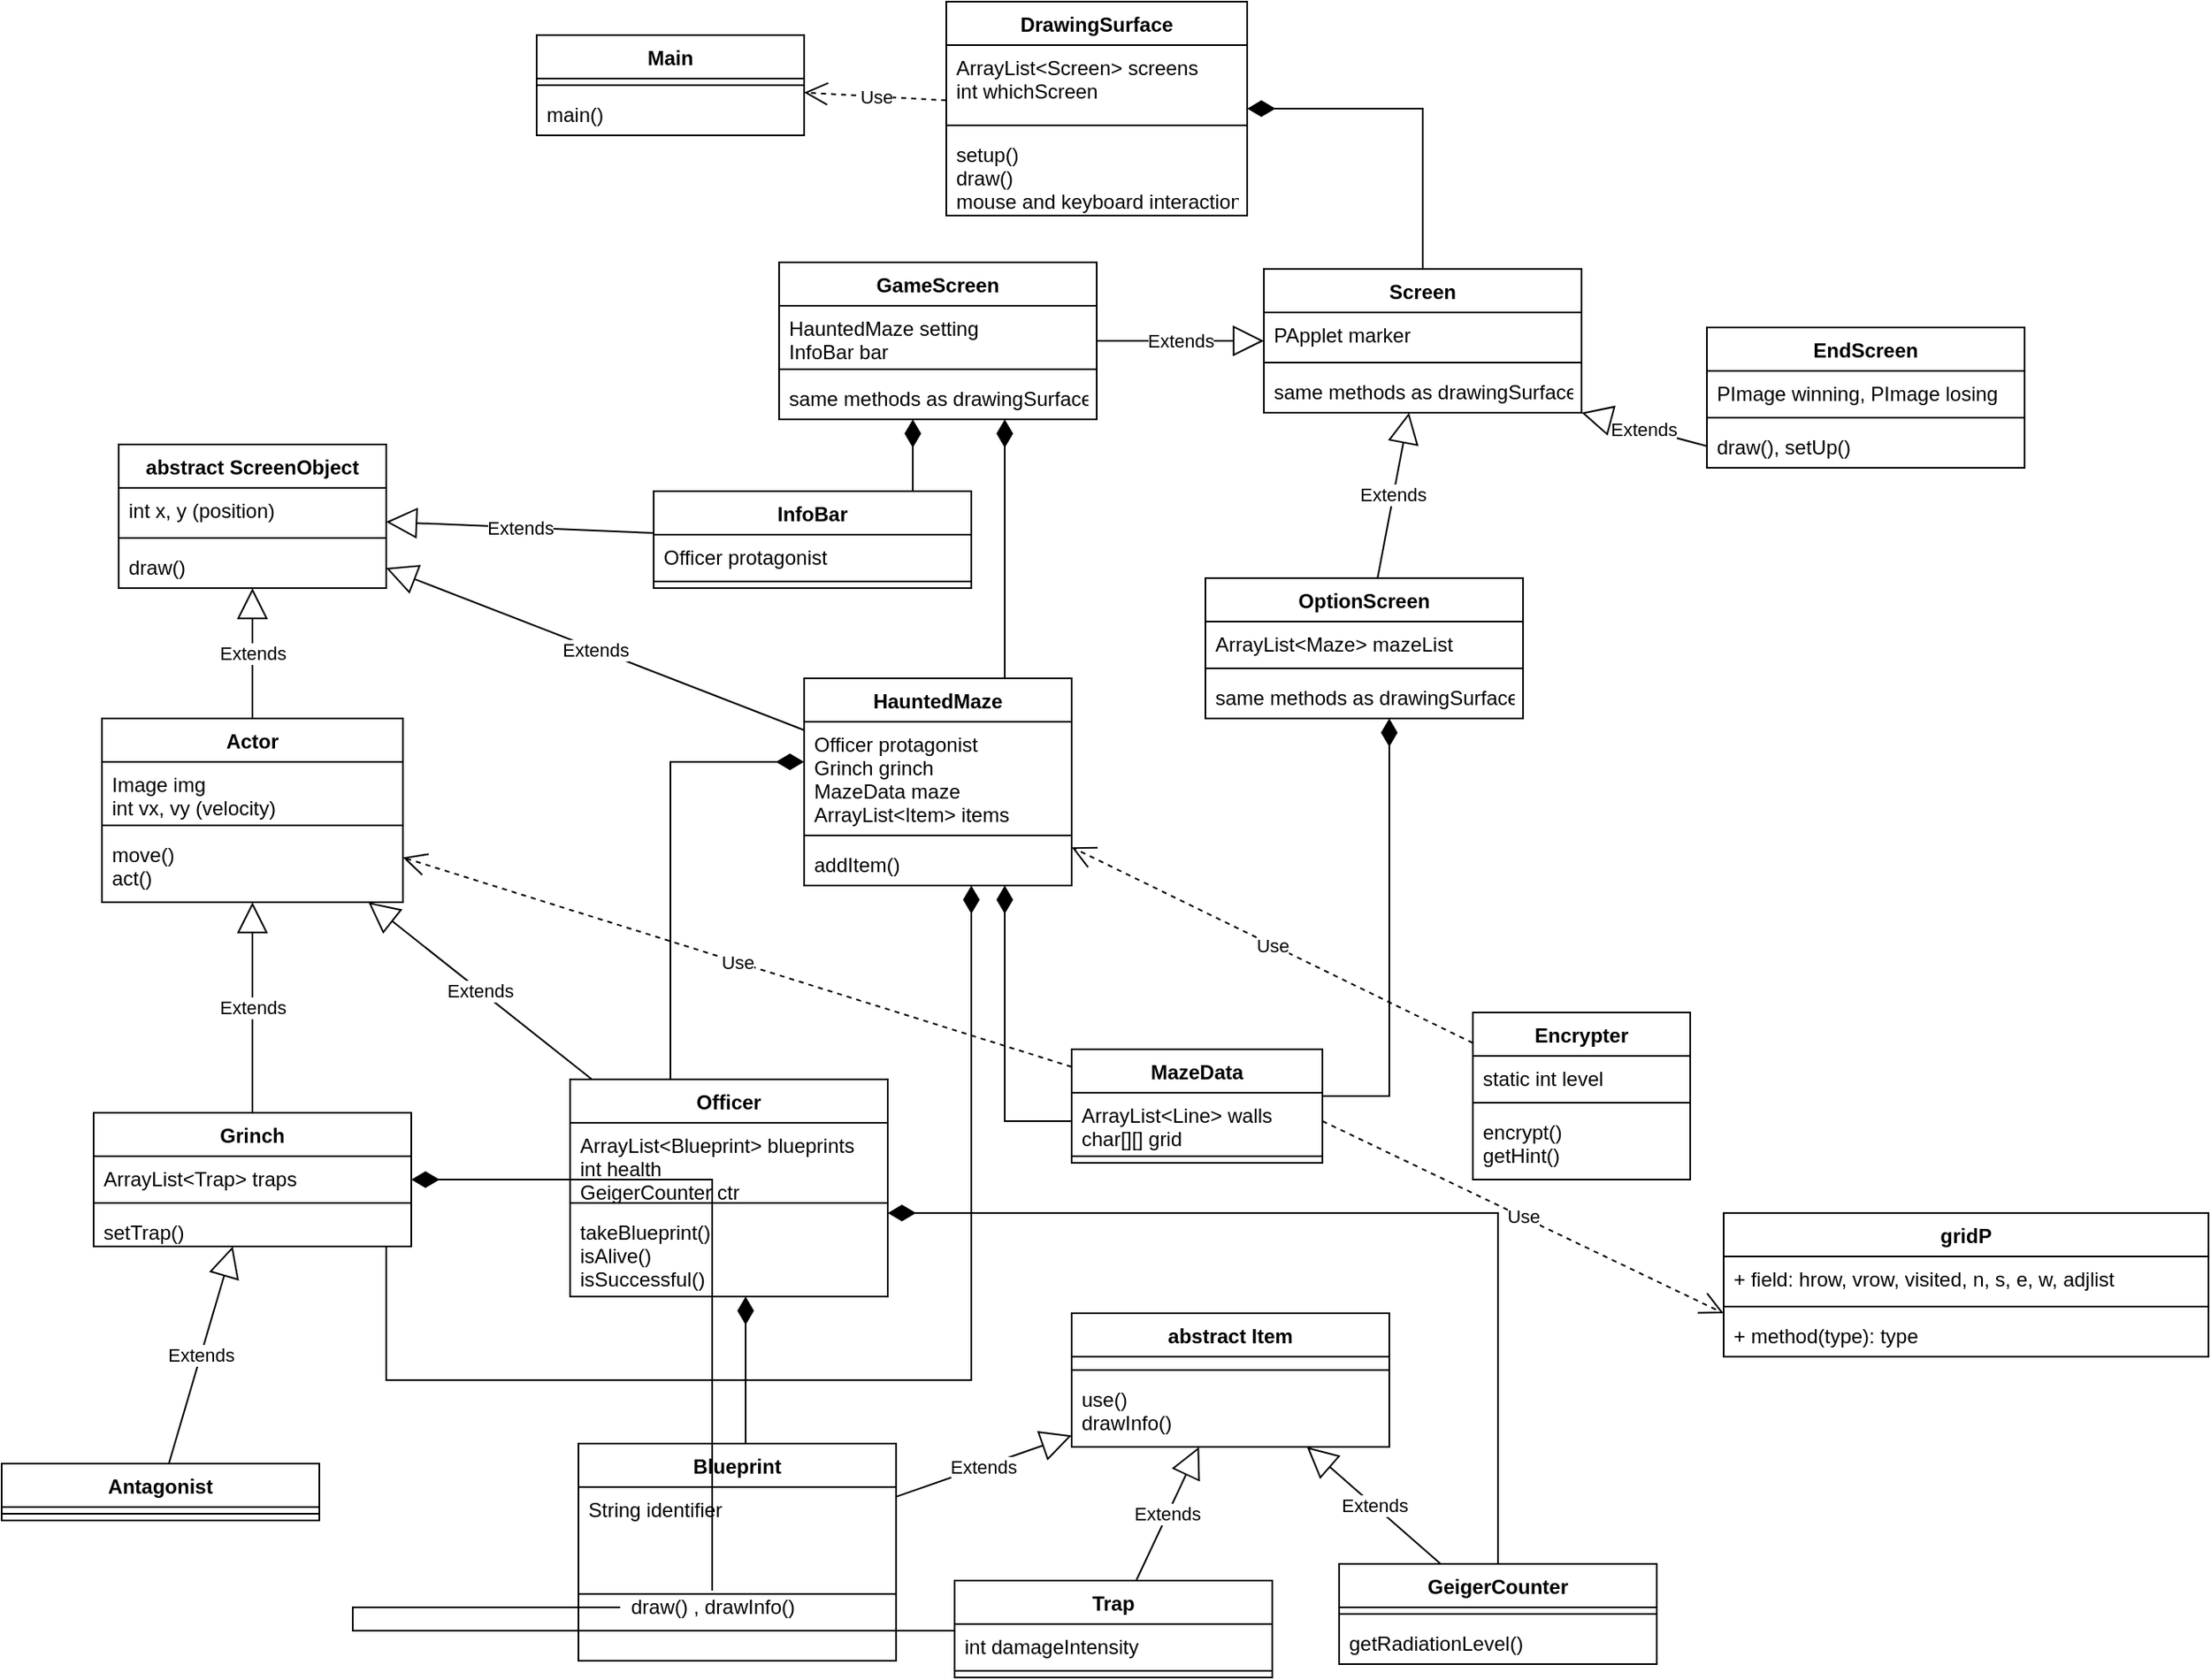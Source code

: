 <mxfile version="18.1.1" type="google"><diagram id="pW90OQ_8UJsw4bakobh_" name="Page-1"><mxGraphModel grid="1" page="1" gridSize="10" guides="1" tooltips="1" connect="1" arrows="1" fold="1" pageScale="1" pageWidth="850" pageHeight="1100" math="0" shadow="0"><root><mxCell id="0"/><mxCell id="1" parent="0"/><mxCell id="yHCj20o61x-v5K5-udPb-1" value="Main" style="swimlane;fontStyle=1;align=center;verticalAlign=top;childLayout=stackLayout;horizontal=1;startSize=26;horizontalStack=0;resizeParent=1;resizeParentMax=0;resizeLast=0;collapsible=1;marginBottom=0;" vertex="1" parent="1"><mxGeometry x="450" y="-165" width="160" height="60" as="geometry"/></mxCell><mxCell id="yHCj20o61x-v5K5-udPb-3" value="" style="line;strokeWidth=1;fillColor=none;align=left;verticalAlign=middle;spacingTop=-1;spacingLeft=3;spacingRight=3;rotatable=0;labelPosition=right;points=[];portConstraint=eastwest;" vertex="1" parent="yHCj20o61x-v5K5-udPb-1"><mxGeometry y="26" width="160" height="8" as="geometry"/></mxCell><mxCell id="yHCj20o61x-v5K5-udPb-4" value="main()" style="text;strokeColor=none;fillColor=none;align=left;verticalAlign=top;spacingLeft=4;spacingRight=4;overflow=hidden;rotatable=0;points=[[0,0.5],[1,0.5]];portConstraint=eastwest;" vertex="1" parent="yHCj20o61x-v5K5-udPb-1"><mxGeometry y="34" width="160" height="26" as="geometry"/></mxCell><mxCell id="yHCj20o61x-v5K5-udPb-10" value="DrawingSurface" style="swimlane;fontStyle=1;align=center;verticalAlign=top;childLayout=stackLayout;horizontal=1;startSize=26;horizontalStack=0;resizeParent=1;resizeParentMax=0;resizeLast=0;collapsible=1;marginBottom=0;" vertex="1" parent="1"><mxGeometry x="695" y="-185" width="180" height="128" as="geometry"/></mxCell><mxCell id="yHCj20o61x-v5K5-udPb-11" value="ArrayList&lt;Screen&gt; screens&#10;int whichScreen" style="text;strokeColor=none;fillColor=none;align=left;verticalAlign=top;spacingLeft=4;spacingRight=4;overflow=hidden;rotatable=0;points=[[0,0.5],[1,0.5]];portConstraint=eastwest;" vertex="1" parent="yHCj20o61x-v5K5-udPb-10"><mxGeometry y="26" width="180" height="44" as="geometry"/></mxCell><mxCell id="yHCj20o61x-v5K5-udPb-12" value="" style="line;strokeWidth=1;fillColor=none;align=left;verticalAlign=middle;spacingTop=-1;spacingLeft=3;spacingRight=3;rotatable=0;labelPosition=right;points=[];portConstraint=eastwest;" vertex="1" parent="yHCj20o61x-v5K5-udPb-10"><mxGeometry y="70" width="180" height="8" as="geometry"/></mxCell><mxCell id="yHCj20o61x-v5K5-udPb-13" value="setup()&#10;draw()&#10;mouse and keyboard interactions" style="text;strokeColor=none;fillColor=none;align=left;verticalAlign=top;spacingLeft=4;spacingRight=4;overflow=hidden;rotatable=0;points=[[0,0.5],[1,0.5]];portConstraint=eastwest;" vertex="1" parent="yHCj20o61x-v5K5-udPb-10"><mxGeometry y="78" width="180" height="50" as="geometry"/></mxCell><mxCell id="yHCj20o61x-v5K5-udPb-14" value="MazeData" style="swimlane;fontStyle=1;align=center;verticalAlign=top;childLayout=stackLayout;horizontal=1;startSize=26;horizontalStack=0;resizeParent=1;resizeParentMax=0;resizeLast=0;collapsible=1;marginBottom=0;" vertex="1" parent="1"><mxGeometry x="770" y="442" width="150" height="68" as="geometry"/></mxCell><mxCell id="yHCj20o61x-v5K5-udPb-15" value="ArrayList&lt;Line&gt; walls&#10;char[][] grid" style="text;strokeColor=none;fillColor=none;align=left;verticalAlign=top;spacingLeft=4;spacingRight=4;overflow=hidden;rotatable=0;points=[[0,0.5],[1,0.5]];portConstraint=eastwest;" vertex="1" parent="yHCj20o61x-v5K5-udPb-14"><mxGeometry y="26" width="150" height="34" as="geometry"/></mxCell><mxCell id="yHCj20o61x-v5K5-udPb-16" value="" style="line;strokeWidth=1;fillColor=none;align=left;verticalAlign=middle;spacingTop=-1;spacingLeft=3;spacingRight=3;rotatable=0;labelPosition=right;points=[];portConstraint=eastwest;" vertex="1" parent="yHCj20o61x-v5K5-udPb-14"><mxGeometry y="60" width="150" height="8" as="geometry"/></mxCell><mxCell id="yHCj20o61x-v5K5-udPb-18" value="Actor" style="swimlane;fontStyle=1;align=center;verticalAlign=top;childLayout=stackLayout;horizontal=1;startSize=26;horizontalStack=0;resizeParent=1;resizeParentMax=0;resizeLast=0;collapsible=1;marginBottom=0;" vertex="1" parent="1"><mxGeometry x="190" y="244" width="180" height="110" as="geometry"/></mxCell><mxCell id="yHCj20o61x-v5K5-udPb-19" value="Image img&#10;int vx, vy (velocity)" style="text;strokeColor=none;fillColor=none;align=left;verticalAlign=top;spacingLeft=4;spacingRight=4;overflow=hidden;rotatable=0;points=[[0,0.5],[1,0.5]];portConstraint=eastwest;" vertex="1" parent="yHCj20o61x-v5K5-udPb-18"><mxGeometry y="26" width="180" height="34" as="geometry"/></mxCell><mxCell id="yHCj20o61x-v5K5-udPb-20" value="" style="line;strokeWidth=1;fillColor=none;align=left;verticalAlign=middle;spacingTop=-1;spacingLeft=3;spacingRight=3;rotatable=0;labelPosition=right;points=[];portConstraint=eastwest;" vertex="1" parent="yHCj20o61x-v5K5-udPb-18"><mxGeometry y="60" width="180" height="8" as="geometry"/></mxCell><mxCell id="yHCj20o61x-v5K5-udPb-21" value="move()&#10;act()" style="text;strokeColor=none;fillColor=none;align=left;verticalAlign=top;spacingLeft=4;spacingRight=4;overflow=hidden;rotatable=0;points=[[0,0.5],[1,0.5]];portConstraint=eastwest;" vertex="1" parent="yHCj20o61x-v5K5-udPb-18"><mxGeometry y="68" width="180" height="42" as="geometry"/></mxCell><mxCell id="Jb5gRR8Yp7NbjTiG_MTE-2" value="abstract ScreenObject" style="swimlane;fontStyle=1;align=center;verticalAlign=top;childLayout=stackLayout;horizontal=1;startSize=26;horizontalStack=0;resizeParent=1;resizeParentMax=0;resizeLast=0;collapsible=1;marginBottom=0;" vertex="1" parent="1"><mxGeometry x="200" y="80" width="160" height="86" as="geometry"/></mxCell><mxCell id="Jb5gRR8Yp7NbjTiG_MTE-3" value="int x, y (position)" style="text;strokeColor=none;fillColor=none;align=left;verticalAlign=top;spacingLeft=4;spacingRight=4;overflow=hidden;rotatable=0;points=[[0,0.5],[1,0.5]];portConstraint=eastwest;" vertex="1" parent="Jb5gRR8Yp7NbjTiG_MTE-2"><mxGeometry y="26" width="160" height="26" as="geometry"/></mxCell><mxCell id="Jb5gRR8Yp7NbjTiG_MTE-4" value="" style="line;strokeWidth=1;fillColor=none;align=left;verticalAlign=middle;spacingTop=-1;spacingLeft=3;spacingRight=3;rotatable=0;labelPosition=right;points=[];portConstraint=eastwest;" vertex="1" parent="Jb5gRR8Yp7NbjTiG_MTE-2"><mxGeometry y="52" width="160" height="8" as="geometry"/></mxCell><mxCell id="Jb5gRR8Yp7NbjTiG_MTE-5" value="draw()" style="text;strokeColor=none;fillColor=none;align=left;verticalAlign=top;spacingLeft=4;spacingRight=4;overflow=hidden;rotatable=0;points=[[0,0.5],[1,0.5]];portConstraint=eastwest;" vertex="1" parent="Jb5gRR8Yp7NbjTiG_MTE-2"><mxGeometry y="60" width="160" height="26" as="geometry"/></mxCell><mxCell id="Jb5gRR8Yp7NbjTiG_MTE-6" value="Officer" style="swimlane;fontStyle=1;align=center;verticalAlign=top;childLayout=stackLayout;horizontal=1;startSize=26;horizontalStack=0;resizeParent=1;resizeParentMax=0;resizeLast=0;collapsible=1;marginBottom=0;" vertex="1" parent="1"><mxGeometry x="470" y="460" width="190" height="130" as="geometry"/></mxCell><mxCell id="Jb5gRR8Yp7NbjTiG_MTE-7" value="ArrayList&lt;Blueprint&gt; blueprints&#10;int health&#10;GeigerCounter ctr" style="text;strokeColor=none;fillColor=none;align=left;verticalAlign=top;spacingLeft=4;spacingRight=4;overflow=hidden;rotatable=0;points=[[0,0.5],[1,0.5]];portConstraint=eastwest;" vertex="1" parent="Jb5gRR8Yp7NbjTiG_MTE-6"><mxGeometry y="26" width="190" height="44" as="geometry"/></mxCell><mxCell id="Jb5gRR8Yp7NbjTiG_MTE-8" value="" style="line;strokeWidth=1;fillColor=none;align=left;verticalAlign=middle;spacingTop=-1;spacingLeft=3;spacingRight=3;rotatable=0;labelPosition=right;points=[];portConstraint=eastwest;" vertex="1" parent="Jb5gRR8Yp7NbjTiG_MTE-6"><mxGeometry y="70" width="190" height="8" as="geometry"/></mxCell><mxCell id="Jb5gRR8Yp7NbjTiG_MTE-9" value="takeBlueprint()&#10;isAlive()&#10;isSuccessful()" style="text;strokeColor=none;fillColor=none;align=left;verticalAlign=top;spacingLeft=4;spacingRight=4;overflow=hidden;rotatable=0;points=[[0,0.5],[1,0.5]];portConstraint=eastwest;" vertex="1" parent="Jb5gRR8Yp7NbjTiG_MTE-6"><mxGeometry y="78" width="190" height="52" as="geometry"/></mxCell><mxCell id="Jb5gRR8Yp7NbjTiG_MTE-10" value="abstract Item" style="swimlane;fontStyle=1;align=center;verticalAlign=top;childLayout=stackLayout;horizontal=1;startSize=26;horizontalStack=0;resizeParent=1;resizeParentMax=0;resizeLast=0;collapsible=1;marginBottom=0;" vertex="1" parent="1"><mxGeometry x="770" y="600" width="190" height="80" as="geometry"/></mxCell><mxCell id="Jb5gRR8Yp7NbjTiG_MTE-11" value="&#10;" style="text;strokeColor=none;fillColor=none;align=left;verticalAlign=top;spacingLeft=4;spacingRight=4;overflow=hidden;rotatable=0;points=[[0,0.5],[1,0.5]];portConstraint=eastwest;" vertex="1" parent="Jb5gRR8Yp7NbjTiG_MTE-10"><mxGeometry y="26" width="190" height="4" as="geometry"/></mxCell><mxCell id="Jb5gRR8Yp7NbjTiG_MTE-12" value="" style="line;strokeWidth=1;fillColor=none;align=left;verticalAlign=middle;spacingTop=-1;spacingLeft=3;spacingRight=3;rotatable=0;labelPosition=right;points=[];portConstraint=eastwest;" vertex="1" parent="Jb5gRR8Yp7NbjTiG_MTE-10"><mxGeometry y="30" width="190" height="8" as="geometry"/></mxCell><mxCell id="Jb5gRR8Yp7NbjTiG_MTE-13" value="use()&#10;drawInfo()" style="text;strokeColor=none;fillColor=none;align=left;verticalAlign=top;spacingLeft=4;spacingRight=4;overflow=hidden;rotatable=0;points=[[0,0.5],[1,0.5]];portConstraint=eastwest;" vertex="1" parent="Jb5gRR8Yp7NbjTiG_MTE-10"><mxGeometry y="38" width="190" height="42" as="geometry"/></mxCell><mxCell id="Jb5gRR8Yp7NbjTiG_MTE-14" value="Grinch" style="swimlane;fontStyle=1;align=center;verticalAlign=top;childLayout=stackLayout;horizontal=1;startSize=26;horizontalStack=0;resizeParent=1;resizeParentMax=0;resizeLast=0;collapsible=1;marginBottom=0;" vertex="1" parent="1"><mxGeometry x="185" y="480" width="190" height="80" as="geometry"/></mxCell><mxCell id="Jb5gRR8Yp7NbjTiG_MTE-15" value="ArrayList&lt;Trap&gt; traps" style="text;strokeColor=none;fillColor=none;align=left;verticalAlign=top;spacingLeft=4;spacingRight=4;overflow=hidden;rotatable=0;points=[[0,0.5],[1,0.5]];portConstraint=eastwest;" vertex="1" parent="Jb5gRR8Yp7NbjTiG_MTE-14"><mxGeometry y="26" width="190" height="24" as="geometry"/></mxCell><mxCell id="Jb5gRR8Yp7NbjTiG_MTE-16" value="" style="line;strokeWidth=1;fillColor=none;align=left;verticalAlign=middle;spacingTop=-1;spacingLeft=3;spacingRight=3;rotatable=0;labelPosition=right;points=[];portConstraint=eastwest;" vertex="1" parent="Jb5gRR8Yp7NbjTiG_MTE-14"><mxGeometry y="50" width="190" height="8" as="geometry"/></mxCell><mxCell id="Jb5gRR8Yp7NbjTiG_MTE-17" value="setTrap()" style="text;strokeColor=none;fillColor=none;align=left;verticalAlign=top;spacingLeft=4;spacingRight=4;overflow=hidden;rotatable=0;points=[[0,0.5],[1,0.5]];portConstraint=eastwest;" vertex="1" parent="Jb5gRR8Yp7NbjTiG_MTE-14"><mxGeometry y="58" width="190" height="22" as="geometry"/></mxCell><mxCell id="kAOR88DuH-y8zSLnFXxE-10" value="Trap" style="swimlane;fontStyle=1;align=center;verticalAlign=top;childLayout=stackLayout;horizontal=1;startSize=26;horizontalStack=0;resizeParent=1;resizeParentMax=0;resizeLast=0;collapsible=1;marginBottom=0;" vertex="1" parent="1"><mxGeometry x="700" y="760" width="190" height="58" as="geometry"/></mxCell><mxCell id="kAOR88DuH-y8zSLnFXxE-11" value="int damageIntensity&#10;" style="text;strokeColor=none;fillColor=none;align=left;verticalAlign=top;spacingLeft=4;spacingRight=4;overflow=hidden;rotatable=0;points=[[0,0.5],[1,0.5]];portConstraint=eastwest;" vertex="1" parent="kAOR88DuH-y8zSLnFXxE-10"><mxGeometry y="26" width="190" height="24" as="geometry"/></mxCell><mxCell id="kAOR88DuH-y8zSLnFXxE-12" value="" style="line;strokeWidth=1;fillColor=none;align=left;verticalAlign=middle;spacingTop=-1;spacingLeft=3;spacingRight=3;rotatable=0;labelPosition=right;points=[];portConstraint=eastwest;" vertex="1" parent="kAOR88DuH-y8zSLnFXxE-10"><mxGeometry y="50" width="190" height="8" as="geometry"/></mxCell><mxCell id="kAOR88DuH-y8zSLnFXxE-18" value="Encrypter" style="swimlane;fontStyle=1;align=center;verticalAlign=top;childLayout=stackLayout;horizontal=1;startSize=26;horizontalStack=0;resizeParent=1;resizeParentMax=0;resizeLast=0;collapsible=1;marginBottom=0;" vertex="1" parent="1"><mxGeometry x="1010" y="420" width="130" height="100" as="geometry"/></mxCell><mxCell id="kAOR88DuH-y8zSLnFXxE-19" value="static int level" style="text;strokeColor=none;fillColor=none;align=left;verticalAlign=top;spacingLeft=4;spacingRight=4;overflow=hidden;rotatable=0;points=[[0,0.5],[1,0.5]];portConstraint=eastwest;" vertex="1" parent="kAOR88DuH-y8zSLnFXxE-18"><mxGeometry y="26" width="130" height="24" as="geometry"/></mxCell><mxCell id="kAOR88DuH-y8zSLnFXxE-20" value="" style="line;strokeWidth=1;fillColor=none;align=left;verticalAlign=middle;spacingTop=-1;spacingLeft=3;spacingRight=3;rotatable=0;labelPosition=right;points=[];portConstraint=eastwest;" vertex="1" parent="kAOR88DuH-y8zSLnFXxE-18"><mxGeometry y="50" width="130" height="8" as="geometry"/></mxCell><mxCell id="kAOR88DuH-y8zSLnFXxE-21" value="encrypt()&#10;getHint()&#10;" style="text;strokeColor=none;fillColor=none;align=left;verticalAlign=top;spacingLeft=4;spacingRight=4;overflow=hidden;rotatable=0;points=[[0,0.5],[1,0.5]];portConstraint=eastwest;" vertex="1" parent="kAOR88DuH-y8zSLnFXxE-18"><mxGeometry y="58" width="130" height="42" as="geometry"/></mxCell><mxCell id="kAOR88DuH-y8zSLnFXxE-23" value="Screen" style="swimlane;fontStyle=1;align=center;verticalAlign=top;childLayout=stackLayout;horizontal=1;startSize=26;horizontalStack=0;resizeParent=1;resizeParentMax=0;resizeLast=0;collapsible=1;marginBottom=0;" vertex="1" parent="1"><mxGeometry x="885" y="-25" width="190" height="86" as="geometry"/></mxCell><mxCell id="kAOR88DuH-y8zSLnFXxE-24" value="PApplet marker" style="text;strokeColor=none;fillColor=none;align=left;verticalAlign=top;spacingLeft=4;spacingRight=4;overflow=hidden;rotatable=0;points=[[0,0.5],[1,0.5]];portConstraint=eastwest;" vertex="1" parent="kAOR88DuH-y8zSLnFXxE-23"><mxGeometry y="26" width="190" height="26" as="geometry"/></mxCell><mxCell id="kAOR88DuH-y8zSLnFXxE-25" value="" style="line;strokeWidth=1;fillColor=none;align=left;verticalAlign=middle;spacingTop=-1;spacingLeft=3;spacingRight=3;rotatable=0;labelPosition=right;points=[];portConstraint=eastwest;" vertex="1" parent="kAOR88DuH-y8zSLnFXxE-23"><mxGeometry y="52" width="190" height="8" as="geometry"/></mxCell><mxCell id="kAOR88DuH-y8zSLnFXxE-26" value="same methods as drawingSurface" style="text;strokeColor=none;fillColor=none;align=left;verticalAlign=top;spacingLeft=4;spacingRight=4;overflow=hidden;rotatable=0;points=[[0,0.5],[1,0.5]];portConstraint=eastwest;" vertex="1" parent="kAOR88DuH-y8zSLnFXxE-23"><mxGeometry y="60" width="190" height="26" as="geometry"/></mxCell><mxCell id="kAOR88DuH-y8zSLnFXxE-31" value="OptionScreen" style="swimlane;fontStyle=1;align=center;verticalAlign=top;childLayout=stackLayout;horizontal=1;startSize=26;horizontalStack=0;resizeParent=1;resizeParentMax=0;resizeLast=0;collapsible=1;marginBottom=0;" vertex="1" parent="1"><mxGeometry x="850" y="160" width="190" height="84" as="geometry"/></mxCell><mxCell id="kAOR88DuH-y8zSLnFXxE-32" value="ArrayList&lt;Maze&gt; mazeList" style="text;strokeColor=none;fillColor=none;align=left;verticalAlign=top;spacingLeft=4;spacingRight=4;overflow=hidden;rotatable=0;points=[[0,0.5],[1,0.5]];portConstraint=eastwest;" vertex="1" parent="kAOR88DuH-y8zSLnFXxE-31"><mxGeometry y="26" width="190" height="24" as="geometry"/></mxCell><mxCell id="kAOR88DuH-y8zSLnFXxE-33" value="" style="line;strokeWidth=1;fillColor=none;align=left;verticalAlign=middle;spacingTop=-1;spacingLeft=3;spacingRight=3;rotatable=0;labelPosition=right;points=[];portConstraint=eastwest;" vertex="1" parent="kAOR88DuH-y8zSLnFXxE-31"><mxGeometry y="50" width="190" height="8" as="geometry"/></mxCell><mxCell id="kAOR88DuH-y8zSLnFXxE-34" value="same methods as drawingSurface" style="text;strokeColor=none;fillColor=none;align=left;verticalAlign=top;spacingLeft=4;spacingRight=4;overflow=hidden;rotatable=0;points=[[0,0.5],[1,0.5]];portConstraint=eastwest;" vertex="1" parent="kAOR88DuH-y8zSLnFXxE-31"><mxGeometry y="58" width="190" height="26" as="geometry"/></mxCell><mxCell id="kAOR88DuH-y8zSLnFXxE-37" value="Blueprint" style="swimlane;fontStyle=1;align=center;verticalAlign=top;childLayout=stackLayout;horizontal=1;startSize=26;horizontalStack=0;resizeParent=1;resizeParentMax=0;resizeLast=0;collapsible=1;marginBottom=0;" vertex="1" parent="1"><mxGeometry x="475" y="678" width="190" height="130" as="geometry"/></mxCell><mxCell id="kAOR88DuH-y8zSLnFXxE-38" value="String identifier" style="text;strokeColor=none;fillColor=none;align=left;verticalAlign=top;spacingLeft=4;spacingRight=4;overflow=hidden;rotatable=0;points=[[0,0.5],[1,0.5]];portConstraint=eastwest;" vertex="1" parent="kAOR88DuH-y8zSLnFXxE-37"><mxGeometry y="26" width="190" height="24" as="geometry"/></mxCell><mxCell id="kAOR88DuH-y8zSLnFXxE-39" value="" style="line;strokeWidth=1;fillColor=none;align=left;verticalAlign=middle;spacingTop=-1;spacingLeft=3;spacingRight=3;rotatable=0;labelPosition=right;points=[];portConstraint=eastwest;" vertex="1" parent="kAOR88DuH-y8zSLnFXxE-37"><mxGeometry y="50" width="190" height="80" as="geometry"/></mxCell><mxCell id="1qgCh5bmsqr3tTbILLgJ-1" value="Antagonist" style="swimlane;fontStyle=1;align=center;verticalAlign=top;childLayout=stackLayout;horizontal=1;startSize=26;horizontalStack=0;resizeParent=1;resizeParentMax=0;resizeLast=0;collapsible=1;marginBottom=0;" vertex="1" parent="1"><mxGeometry x="130" y="690" width="190" height="34" as="geometry"/></mxCell><mxCell id="1qgCh5bmsqr3tTbILLgJ-3" value="" style="line;strokeWidth=1;fillColor=none;align=left;verticalAlign=middle;spacingTop=-1;spacingLeft=3;spacingRight=3;rotatable=0;labelPosition=right;points=[];portConstraint=eastwest;" vertex="1" parent="1qgCh5bmsqr3tTbILLgJ-1"><mxGeometry y="26" width="190" height="8" as="geometry"/></mxCell><mxCell id="1qgCh5bmsqr3tTbILLgJ-7" value="Extends" style="endArrow=block;endSize=16;endFill=0;html=1;rounded=0;" edge="1" parent="1" source="kAOR88DuH-y8zSLnFXxE-31" target="kAOR88DuH-y8zSLnFXxE-23"><mxGeometry width="160" relative="1" as="geometry"><mxPoint x="350" y="250" as="sourcePoint"/><mxPoint x="510" y="250" as="targetPoint"/></mxGeometry></mxCell><mxCell id="1qgCh5bmsqr3tTbILLgJ-8" value="Extends" style="endArrow=block;endSize=16;endFill=0;html=1;rounded=0;" edge="1" parent="1" source="TEzmB-ASfMjO2NPSceOV-6" target="kAOR88DuH-y8zSLnFXxE-23"><mxGeometry width="160" relative="1" as="geometry"><mxPoint x="810" y="190" as="sourcePoint"/><mxPoint x="1105" y="336" as="targetPoint"/></mxGeometry></mxCell><mxCell id="1qgCh5bmsqr3tTbILLgJ-9" value="Extends" style="endArrow=block;endSize=16;endFill=0;html=1;rounded=0;" edge="1" parent="1" source="kAOR88DuH-y8zSLnFXxE-10" target="Jb5gRR8Yp7NbjTiG_MTE-10"><mxGeometry width="160" relative="1" as="geometry"><mxPoint x="580" y="980" as="sourcePoint"/><mxPoint x="600" y="900" as="targetPoint"/></mxGeometry></mxCell><mxCell id="1qgCh5bmsqr3tTbILLgJ-10" value="Extends" style="endArrow=block;endSize=16;endFill=0;html=1;rounded=0;" edge="1" parent="1" source="kAOR88DuH-y8zSLnFXxE-37" target="Jb5gRR8Yp7NbjTiG_MTE-10"><mxGeometry width="160" relative="1" as="geometry"><mxPoint x="547.5" y="994" as="sourcePoint"/><mxPoint x="694.03" y="932.016" as="targetPoint"/></mxGeometry></mxCell><mxCell id="1qgCh5bmsqr3tTbILLgJ-11" value="Extends" style="endArrow=block;endSize=16;endFill=0;html=1;rounded=0;" edge="1" parent="1" source="yHCj20o61x-v5K5-udPb-18" target="Jb5gRR8Yp7NbjTiG_MTE-2"><mxGeometry width="160" relative="1" as="geometry"><mxPoint x="778.97" y="689.014" as="sourcePoint"/><mxPoint x="736.04" y="612.982" as="targetPoint"/></mxGeometry></mxCell><mxCell id="1qgCh5bmsqr3tTbILLgJ-12" value="Extends" style="endArrow=block;endSize=16;endFill=0;html=1;rounded=0;" edge="1" parent="1" source="Jb5gRR8Yp7NbjTiG_MTE-6" target="yHCj20o61x-v5K5-udPb-18"><mxGeometry width="160" relative="1" as="geometry"><mxPoint x="260" y="520" as="sourcePoint"/><mxPoint x="154.96" y="240.004" as="targetPoint"/></mxGeometry></mxCell><mxCell id="1qgCh5bmsqr3tTbILLgJ-13" value="Extends" style="endArrow=block;endSize=16;endFill=0;html=1;rounded=0;" edge="1" parent="1" source="Jb5gRR8Yp7NbjTiG_MTE-14" target="yHCj20o61x-v5K5-udPb-18"><mxGeometry width="160" relative="1" as="geometry"><mxPoint x="162.5" y="520" as="sourcePoint"/><mxPoint x="240" y="420" as="targetPoint"/></mxGeometry></mxCell><mxCell id="1qgCh5bmsqr3tTbILLgJ-14" value="Extends" style="endArrow=block;endSize=16;endFill=0;html=1;rounded=0;" edge="1" parent="1" source="1qgCh5bmsqr3tTbILLgJ-1" target="Jb5gRR8Yp7NbjTiG_MTE-14"><mxGeometry width="160" relative="1" as="geometry"><mxPoint x="350" y="465.897" as="sourcePoint"/><mxPoint x="250" y="430" as="targetPoint"/></mxGeometry></mxCell><mxCell id="1qgCh5bmsqr3tTbILLgJ-23" value="Use" style="endArrow=open;endSize=12;dashed=1;html=1;rounded=0;" edge="1" parent="1" source="yHCj20o61x-v5K5-udPb-10" target="yHCj20o61x-v5K5-udPb-1"><mxGeometry width="160" relative="1" as="geometry"><mxPoint x="385" y="145" as="sourcePoint"/><mxPoint x="545" y="145" as="targetPoint"/></mxGeometry></mxCell><mxCell id="1qgCh5bmsqr3tTbILLgJ-26" value="" style="endArrow=none;html=1;endSize=12;startArrow=diamondThin;startSize=14;startFill=1;edgeStyle=orthogonalEdgeStyle;align=left;verticalAlign=bottom;rounded=0;endFill=0;" edge="1" parent="1" source="kAOR88DuH-y8zSLnFXxE-31" target="yHCj20o61x-v5K5-udPb-14"><mxGeometry x="-1" y="3" relative="1" as="geometry"><mxPoint x="810" y="510" as="sourcePoint"/><mxPoint x="650" y="510" as="targetPoint"/><Array as="points"><mxPoint x="960" y="470"/></Array></mxGeometry></mxCell><mxCell id="1qgCh5bmsqr3tTbILLgJ-32" value="" style="endArrow=none;html=1;endSize=12;startArrow=diamondThin;startSize=14;startFill=1;edgeStyle=orthogonalEdgeStyle;align=left;verticalAlign=bottom;rounded=0;endFill=0;" edge="1" parent="1" source="yHCj20o61x-v5K5-udPb-10" target="kAOR88DuH-y8zSLnFXxE-23"><mxGeometry x="-1" y="3" relative="1" as="geometry"><mxPoint x="975" y="105" as="sourcePoint"/><mxPoint x="815" y="105" as="targetPoint"/></mxGeometry></mxCell><mxCell id="1qgCh5bmsqr3tTbILLgJ-36" value="" style="endArrow=none;html=1;endSize=12;startArrow=none;startSize=14;startFill=1;edgeStyle=orthogonalEdgeStyle;align=left;verticalAlign=bottom;rounded=0;endFill=0;" edge="1" parent="1" source="9GUn5GsA8AczgBLHXvON-3" target="kAOR88DuH-y8zSLnFXxE-10"><mxGeometry x="-1" y="3" relative="1" as="geometry"><mxPoint x="346.04" y="701.008" as="sourcePoint"/><mxPoint x="510" y="788" as="targetPoint"/><Array as="points"><mxPoint x="340" y="790"/></Array></mxGeometry></mxCell><mxCell id="1qgCh5bmsqr3tTbILLgJ-37" value="" style="endArrow=none;html=1;endSize=12;startArrow=diamondThin;startSize=14;startFill=1;edgeStyle=orthogonalEdgeStyle;align=left;verticalAlign=bottom;rounded=0;endFill=0;" edge="1" parent="1" source="Jb5gRR8Yp7NbjTiG_MTE-6" target="kAOR88DuH-y8zSLnFXxE-37"><mxGeometry x="-1" y="3" relative="1" as="geometry"><mxPoint x="390" y="640" as="sourcePoint"/><mxPoint x="560" y="670" as="targetPoint"/><Array as="points"><mxPoint x="575" y="620"/><mxPoint x="575" y="620"/></Array></mxGeometry></mxCell><mxCell id="1qgCh5bmsqr3tTbILLgJ-38" value="" style="endArrow=none;html=1;endSize=12;startArrow=diamondThin;startSize=14;startFill=1;edgeStyle=orthogonalEdgeStyle;align=left;verticalAlign=bottom;rounded=0;endFill=0;" edge="1" parent="1" source="TEzmB-ASfMjO2NPSceOV-19" target="yHCj20o61x-v5K5-udPb-14"><mxGeometry x="-1" y="3" relative="1" as="geometry"><mxPoint x="735" y="330" as="sourcePoint"/><mxPoint x="960" y="505" as="targetPoint"/><Array as="points"><mxPoint x="730" y="485"/></Array></mxGeometry></mxCell><mxCell id="1qgCh5bmsqr3tTbILLgJ-41" value="" style="endArrow=none;html=1;endSize=12;startArrow=diamondThin;startSize=14;startFill=1;edgeStyle=orthogonalEdgeStyle;align=left;verticalAlign=bottom;rounded=0;endFill=0;" edge="1" parent="1" source="TEzmB-ASfMjO2NPSceOV-19" target="Jb5gRR8Yp7NbjTiG_MTE-6"><mxGeometry x="-1" y="3" relative="1" as="geometry"><mxPoint x="640" y="270" as="sourcePoint"/><mxPoint x="850" y="495" as="targetPoint"/><Array as="points"><mxPoint x="530" y="270"/></Array></mxGeometry></mxCell><mxCell id="1qgCh5bmsqr3tTbILLgJ-42" value="" style="endArrow=none;html=1;endSize=12;startArrow=diamondThin;startSize=14;startFill=1;edgeStyle=orthogonalEdgeStyle;align=left;verticalAlign=bottom;rounded=0;endFill=0;" edge="1" parent="1" source="TEzmB-ASfMjO2NPSceOV-19" target="Jb5gRR8Yp7NbjTiG_MTE-14"><mxGeometry x="-1" y="3" relative="1" as="geometry"><mxPoint x="710" y="330" as="sourcePoint"/><mxPoint x="610" y="530" as="targetPoint"/><Array as="points"><mxPoint x="710" y="640"/><mxPoint x="360" y="640"/></Array></mxGeometry></mxCell><mxCell id="1qgCh5bmsqr3tTbILLgJ-44" value="Use" style="endArrow=open;endSize=12;dashed=1;html=1;rounded=0;" edge="1" parent="1" source="yHCj20o61x-v5K5-udPb-14" target="yHCj20o61x-v5K5-udPb-18"><mxGeometry width="160" relative="1" as="geometry"><mxPoint x="770" y="410" as="sourcePoint"/><mxPoint x="660" y="98.348" as="targetPoint"/></mxGeometry></mxCell><mxCell id="TEzmB-ASfMjO2NPSceOV-1" value="Use" style="endArrow=open;endSize=12;dashed=1;html=1;rounded=0;" edge="1" parent="1" source="kAOR88DuH-y8zSLnFXxE-18" target="TEzmB-ASfMjO2NPSceOV-19"><mxGeometry width="160" relative="1" as="geometry"><mxPoint x="900" y="370" as="sourcePoint"/><mxPoint x="817.703" y="330" as="targetPoint"/></mxGeometry></mxCell><mxCell id="TEzmB-ASfMjO2NPSceOV-2" value="InfoBar" style="swimlane;fontStyle=1;align=center;verticalAlign=top;childLayout=stackLayout;horizontal=1;startSize=26;horizontalStack=0;resizeParent=1;resizeParentMax=0;resizeLast=0;collapsible=1;marginBottom=0;" vertex="1" parent="1"><mxGeometry x="520" y="108" width="190" height="58" as="geometry"/></mxCell><mxCell id="TEzmB-ASfMjO2NPSceOV-3" value="Officer protagonist" style="text;strokeColor=none;fillColor=none;align=left;verticalAlign=top;spacingLeft=4;spacingRight=4;overflow=hidden;rotatable=0;points=[[0,0.5],[1,0.5]];portConstraint=eastwest;" vertex="1" parent="TEzmB-ASfMjO2NPSceOV-2"><mxGeometry y="26" width="190" height="24" as="geometry"/></mxCell><mxCell id="TEzmB-ASfMjO2NPSceOV-4" value="" style="line;strokeWidth=1;fillColor=none;align=left;verticalAlign=middle;spacingTop=-1;spacingLeft=3;spacingRight=3;rotatable=0;labelPosition=right;points=[];portConstraint=eastwest;" vertex="1" parent="TEzmB-ASfMjO2NPSceOV-2"><mxGeometry y="50" width="190" height="8" as="geometry"/></mxCell><mxCell id="TEzmB-ASfMjO2NPSceOV-6" value="GameScreen" style="swimlane;fontStyle=1;align=center;verticalAlign=top;childLayout=stackLayout;horizontal=1;startSize=26;horizontalStack=0;resizeParent=1;resizeParentMax=0;resizeLast=0;collapsible=1;marginBottom=0;" vertex="1" parent="1"><mxGeometry x="595" y="-29" width="190" height="94" as="geometry"/></mxCell><mxCell id="TEzmB-ASfMjO2NPSceOV-7" value="HauntedMaze setting&#10;InfoBar bar" style="text;strokeColor=none;fillColor=none;align=left;verticalAlign=top;spacingLeft=4;spacingRight=4;overflow=hidden;rotatable=0;points=[[0,0.5],[1,0.5]];portConstraint=eastwest;" vertex="1" parent="TEzmB-ASfMjO2NPSceOV-6"><mxGeometry y="26" width="190" height="34" as="geometry"/></mxCell><mxCell id="TEzmB-ASfMjO2NPSceOV-8" value="" style="line;strokeWidth=1;fillColor=none;align=left;verticalAlign=middle;spacingTop=-1;spacingLeft=3;spacingRight=3;rotatable=0;labelPosition=right;points=[];portConstraint=eastwest;" vertex="1" parent="TEzmB-ASfMjO2NPSceOV-6"><mxGeometry y="60" width="190" height="8" as="geometry"/></mxCell><mxCell id="TEzmB-ASfMjO2NPSceOV-9" value="same methods as drawingSurface" style="text;strokeColor=none;fillColor=none;align=left;verticalAlign=top;spacingLeft=4;spacingRight=4;overflow=hidden;rotatable=0;points=[[0,0.5],[1,0.5]];portConstraint=eastwest;" vertex="1" parent="TEzmB-ASfMjO2NPSceOV-6"><mxGeometry y="68" width="190" height="26" as="geometry"/></mxCell><mxCell id="TEzmB-ASfMjO2NPSceOV-10" value="" style="endArrow=none;html=1;endSize=12;startArrow=diamondThin;startSize=14;startFill=1;edgeStyle=orthogonalEdgeStyle;align=left;verticalAlign=bottom;rounded=0;endFill=0;" edge="1" parent="1" source="TEzmB-ASfMjO2NPSceOV-6" target="TEzmB-ASfMjO2NPSceOV-2"><mxGeometry x="-1" y="3" relative="1" as="geometry"><mxPoint x="645" y="280" as="sourcePoint"/><mxPoint x="590" y="450" as="targetPoint"/><Array as="points"><mxPoint x="675" y="90"/><mxPoint x="675" y="90"/></Array></mxGeometry></mxCell><mxCell id="TEzmB-ASfMjO2NPSceOV-11" value="" style="endArrow=none;html=1;endSize=12;startArrow=diamondThin;startSize=14;startFill=1;edgeStyle=orthogonalEdgeStyle;align=left;verticalAlign=bottom;rounded=0;endFill=0;" edge="1" parent="1" source="TEzmB-ASfMjO2NPSceOV-6" target="TEzmB-ASfMjO2NPSceOV-19"><mxGeometry x="-1" y="3" relative="1" as="geometry"><mxPoint x="695" y="110" as="sourcePoint"/><mxPoint x="780" y="240" as="targetPoint"/><Array as="points"><mxPoint x="730" y="140"/><mxPoint x="730" y="140"/></Array></mxGeometry></mxCell><mxCell id="TEzmB-ASfMjO2NPSceOV-12" value="Extends" style="endArrow=block;endSize=16;endFill=0;html=1;rounded=0;" edge="1" parent="1" source="TEzmB-ASfMjO2NPSceOV-2" target="Jb5gRR8Yp7NbjTiG_MTE-2"><mxGeometry width="160" relative="1" as="geometry"><mxPoint x="330" y="250" as="sourcePoint"/><mxPoint x="330" y="166" as="targetPoint"/></mxGeometry></mxCell><mxCell id="TEzmB-ASfMjO2NPSceOV-13" value="Extends" style="endArrow=block;endSize=16;endFill=0;html=1;rounded=0;" edge="1" parent="1" source="TEzmB-ASfMjO2NPSceOV-19" target="Jb5gRR8Yp7NbjTiG_MTE-2"><mxGeometry width="160" relative="1" as="geometry"><mxPoint x="640" y="251.176" as="sourcePoint"/><mxPoint x="410" y="139.681" as="targetPoint"/></mxGeometry></mxCell><mxCell id="TEzmB-ASfMjO2NPSceOV-19" value="HauntedMaze" style="swimlane;fontStyle=1;align=center;verticalAlign=top;childLayout=stackLayout;horizontal=1;startSize=26;horizontalStack=0;resizeParent=1;resizeParentMax=0;resizeLast=0;collapsible=1;marginBottom=0;" vertex="1" parent="1"><mxGeometry x="610" y="220" width="160" height="124" as="geometry"/></mxCell><mxCell id="TEzmB-ASfMjO2NPSceOV-20" value="Officer protagonist&#10;Grinch grinch&#10;MazeData maze&#10;ArrayList&lt;Item&gt; items" style="text;strokeColor=none;fillColor=none;align=left;verticalAlign=top;spacingLeft=4;spacingRight=4;overflow=hidden;rotatable=0;points=[[0,0.5],[1,0.5]];portConstraint=eastwest;" vertex="1" parent="TEzmB-ASfMjO2NPSceOV-19"><mxGeometry y="26" width="160" height="64" as="geometry"/></mxCell><mxCell id="TEzmB-ASfMjO2NPSceOV-21" value="" style="line;strokeWidth=1;fillColor=none;align=left;verticalAlign=middle;spacingTop=-1;spacingLeft=3;spacingRight=3;rotatable=0;labelPosition=right;points=[];portConstraint=eastwest;" vertex="1" parent="TEzmB-ASfMjO2NPSceOV-19"><mxGeometry y="90" width="160" height="8" as="geometry"/></mxCell><mxCell id="TEzmB-ASfMjO2NPSceOV-22" value="addItem()" style="text;strokeColor=none;fillColor=none;align=left;verticalAlign=top;spacingLeft=4;spacingRight=4;overflow=hidden;rotatable=0;points=[[0,0.5],[1,0.5]];portConstraint=eastwest;" vertex="1" parent="TEzmB-ASfMjO2NPSceOV-19"><mxGeometry y="98" width="160" height="26" as="geometry"/></mxCell><mxCell id="F_dG-ixIw1XUwRCUaFMC-4" value="GeigerCounter" style="swimlane;fontStyle=1;align=center;verticalAlign=top;childLayout=stackLayout;horizontal=1;startSize=26;horizontalStack=0;resizeParent=1;resizeParentMax=0;resizeLast=0;collapsible=1;marginBottom=0;" vertex="1" parent="1"><mxGeometry x="930" y="750" width="190" height="60" as="geometry"/></mxCell><mxCell id="F_dG-ixIw1XUwRCUaFMC-6" value="" style="line;strokeWidth=1;fillColor=none;align=left;verticalAlign=middle;spacingTop=-1;spacingLeft=3;spacingRight=3;rotatable=0;labelPosition=right;points=[];portConstraint=eastwest;" vertex="1" parent="F_dG-ixIw1XUwRCUaFMC-4"><mxGeometry y="26" width="190" height="8" as="geometry"/></mxCell><mxCell id="F_dG-ixIw1XUwRCUaFMC-7" value="getRadiationLevel()" style="text;strokeColor=none;fillColor=none;align=left;verticalAlign=top;spacingLeft=4;spacingRight=4;overflow=hidden;rotatable=0;points=[[0,0.5],[1,0.5]];portConstraint=eastwest;" vertex="1" parent="F_dG-ixIw1XUwRCUaFMC-4"><mxGeometry y="34" width="190" height="26" as="geometry"/></mxCell><mxCell id="F_dG-ixIw1XUwRCUaFMC-8" value="Extends" style="endArrow=block;endSize=16;endFill=0;html=1;rounded=0;" edge="1" parent="1" source="F_dG-ixIw1XUwRCUaFMC-4" target="Jb5gRR8Yp7NbjTiG_MTE-10"><mxGeometry width="160" relative="1" as="geometry"><mxPoint x="818.624" y="770" as="sourcePoint"/><mxPoint x="856.208" y="690" as="targetPoint"/></mxGeometry></mxCell><mxCell id="F_dG-ixIw1XUwRCUaFMC-9" value="" style="endArrow=none;html=1;endSize=12;startArrow=diamondThin;startSize=14;startFill=1;edgeStyle=orthogonalEdgeStyle;align=left;verticalAlign=bottom;rounded=0;endFill=0;" edge="1" parent="1" source="Jb5gRR8Yp7NbjTiG_MTE-6" target="F_dG-ixIw1XUwRCUaFMC-4"><mxGeometry x="-1" y="3" relative="1" as="geometry"><mxPoint x="585" y="590" as="sourcePoint"/><mxPoint x="585" y="688" as="targetPoint"/><Array as="points"><mxPoint x="1025" y="540"/></Array></mxGeometry></mxCell><mxCell id="IfpMdlmyCveTwXaJ1R3y-1" value="gridP" style="swimlane;fontStyle=1;align=center;verticalAlign=top;childLayout=stackLayout;horizontal=1;startSize=26;horizontalStack=0;resizeParent=1;resizeParentMax=0;resizeLast=0;collapsible=1;marginBottom=0;" vertex="1" parent="1"><mxGeometry x="1160" y="540" width="290" height="86" as="geometry"/></mxCell><mxCell id="IfpMdlmyCveTwXaJ1R3y-2" value="+ field: hrow, vrow, visited, n, s, e, w, adjlist&#10;&#10;" style="text;strokeColor=none;fillColor=none;align=left;verticalAlign=top;spacingLeft=4;spacingRight=4;overflow=hidden;rotatable=0;points=[[0,0.5],[1,0.5]];portConstraint=eastwest;" vertex="1" parent="IfpMdlmyCveTwXaJ1R3y-1"><mxGeometry y="26" width="290" height="26" as="geometry"/></mxCell><mxCell id="IfpMdlmyCveTwXaJ1R3y-3" value="" style="line;strokeWidth=1;fillColor=none;align=left;verticalAlign=middle;spacingTop=-1;spacingLeft=3;spacingRight=3;rotatable=0;labelPosition=right;points=[];portConstraint=eastwest;" vertex="1" parent="IfpMdlmyCveTwXaJ1R3y-1"><mxGeometry y="52" width="290" height="8" as="geometry"/></mxCell><mxCell id="IfpMdlmyCveTwXaJ1R3y-4" value="+ method(type): type" style="text;strokeColor=none;fillColor=none;align=left;verticalAlign=top;spacingLeft=4;spacingRight=4;overflow=hidden;rotatable=0;points=[[0,0.5],[1,0.5]];portConstraint=eastwest;" vertex="1" parent="IfpMdlmyCveTwXaJ1R3y-1"><mxGeometry y="60" width="290" height="26" as="geometry"/></mxCell><mxCell id="IfpMdlmyCveTwXaJ1R3y-5" value="Use" style="endArrow=open;endSize=12;dashed=1;html=1;rounded=0;exitX=1;exitY=0.5;exitDx=0;exitDy=0;" edge="1" parent="1" source="yHCj20o61x-v5K5-udPb-15"><mxGeometry width="160" relative="1" as="geometry"><mxPoint x="1210" y="700" as="sourcePoint"/><mxPoint x="1160" y="600" as="targetPoint"/></mxGeometry></mxCell><mxCell id="9GUn5GsA8AczgBLHXvON-3" value="draw() , drawInfo()" style="text;html=1;align=center;verticalAlign=middle;resizable=0;points=[];autosize=1;strokeColor=none;fillColor=none;" vertex="1" parent="1"><mxGeometry x="500" y="766" width="110" height="20" as="geometry"/></mxCell><mxCell id="9GUn5GsA8AczgBLHXvON-4" value="" style="endArrow=none;html=1;endSize=12;startArrow=diamondThin;startSize=14;startFill=1;edgeStyle=orthogonalEdgeStyle;align=left;verticalAlign=bottom;rounded=0;endFill=0;" edge="1" parent="1" source="Jb5gRR8Yp7NbjTiG_MTE-14" target="9GUn5GsA8AczgBLHXvON-3"><mxGeometry x="-1" y="3" relative="1" as="geometry"><mxPoint x="340" y="560" as="sourcePoint"/><mxPoint x="700" y="790" as="targetPoint"/><Array as="points"/></mxGeometry></mxCell><mxCell id="9GUn5GsA8AczgBLHXvON-5" value="EndScreen" style="swimlane;fontStyle=1;align=center;verticalAlign=top;childLayout=stackLayout;horizontal=1;startSize=26;horizontalStack=0;resizeParent=1;resizeParentMax=0;resizeLast=0;collapsible=1;marginBottom=0;" vertex="1" parent="1"><mxGeometry x="1150" y="10" width="190" height="84" as="geometry"/></mxCell><mxCell id="9GUn5GsA8AczgBLHXvON-6" value="PImage winning, PImage losing" style="text;strokeColor=none;fillColor=none;align=left;verticalAlign=top;spacingLeft=4;spacingRight=4;overflow=hidden;rotatable=0;points=[[0,0.5],[1,0.5]];portConstraint=eastwest;" vertex="1" parent="9GUn5GsA8AczgBLHXvON-5"><mxGeometry y="26" width="190" height="24" as="geometry"/></mxCell><mxCell id="9GUn5GsA8AczgBLHXvON-7" value="" style="line;strokeWidth=1;fillColor=none;align=left;verticalAlign=middle;spacingTop=-1;spacingLeft=3;spacingRight=3;rotatable=0;labelPosition=right;points=[];portConstraint=eastwest;" vertex="1" parent="9GUn5GsA8AczgBLHXvON-5"><mxGeometry y="50" width="190" height="8" as="geometry"/></mxCell><mxCell id="9GUn5GsA8AczgBLHXvON-8" value="draw(), setUp()" style="text;strokeColor=none;fillColor=none;align=left;verticalAlign=top;spacingLeft=4;spacingRight=4;overflow=hidden;rotatable=0;points=[[0,0.5],[1,0.5]];portConstraint=eastwest;" vertex="1" parent="9GUn5GsA8AczgBLHXvON-5"><mxGeometry y="58" width="190" height="26" as="geometry"/></mxCell><mxCell id="9GUn5GsA8AczgBLHXvON-9" value="Extends" style="endArrow=block;endSize=16;endFill=0;html=1;rounded=0;exitX=0;exitY=0.5;exitDx=0;exitDy=0;" edge="1" parent="1" source="9GUn5GsA8AczgBLHXvON-8"><mxGeometry width="160" relative="1" as="geometry"><mxPoint x="1056.169" y="160" as="sourcePoint"/><mxPoint x="1075.001" y="61" as="targetPoint"/></mxGeometry></mxCell></root></mxGraphModel></diagram></mxfile>